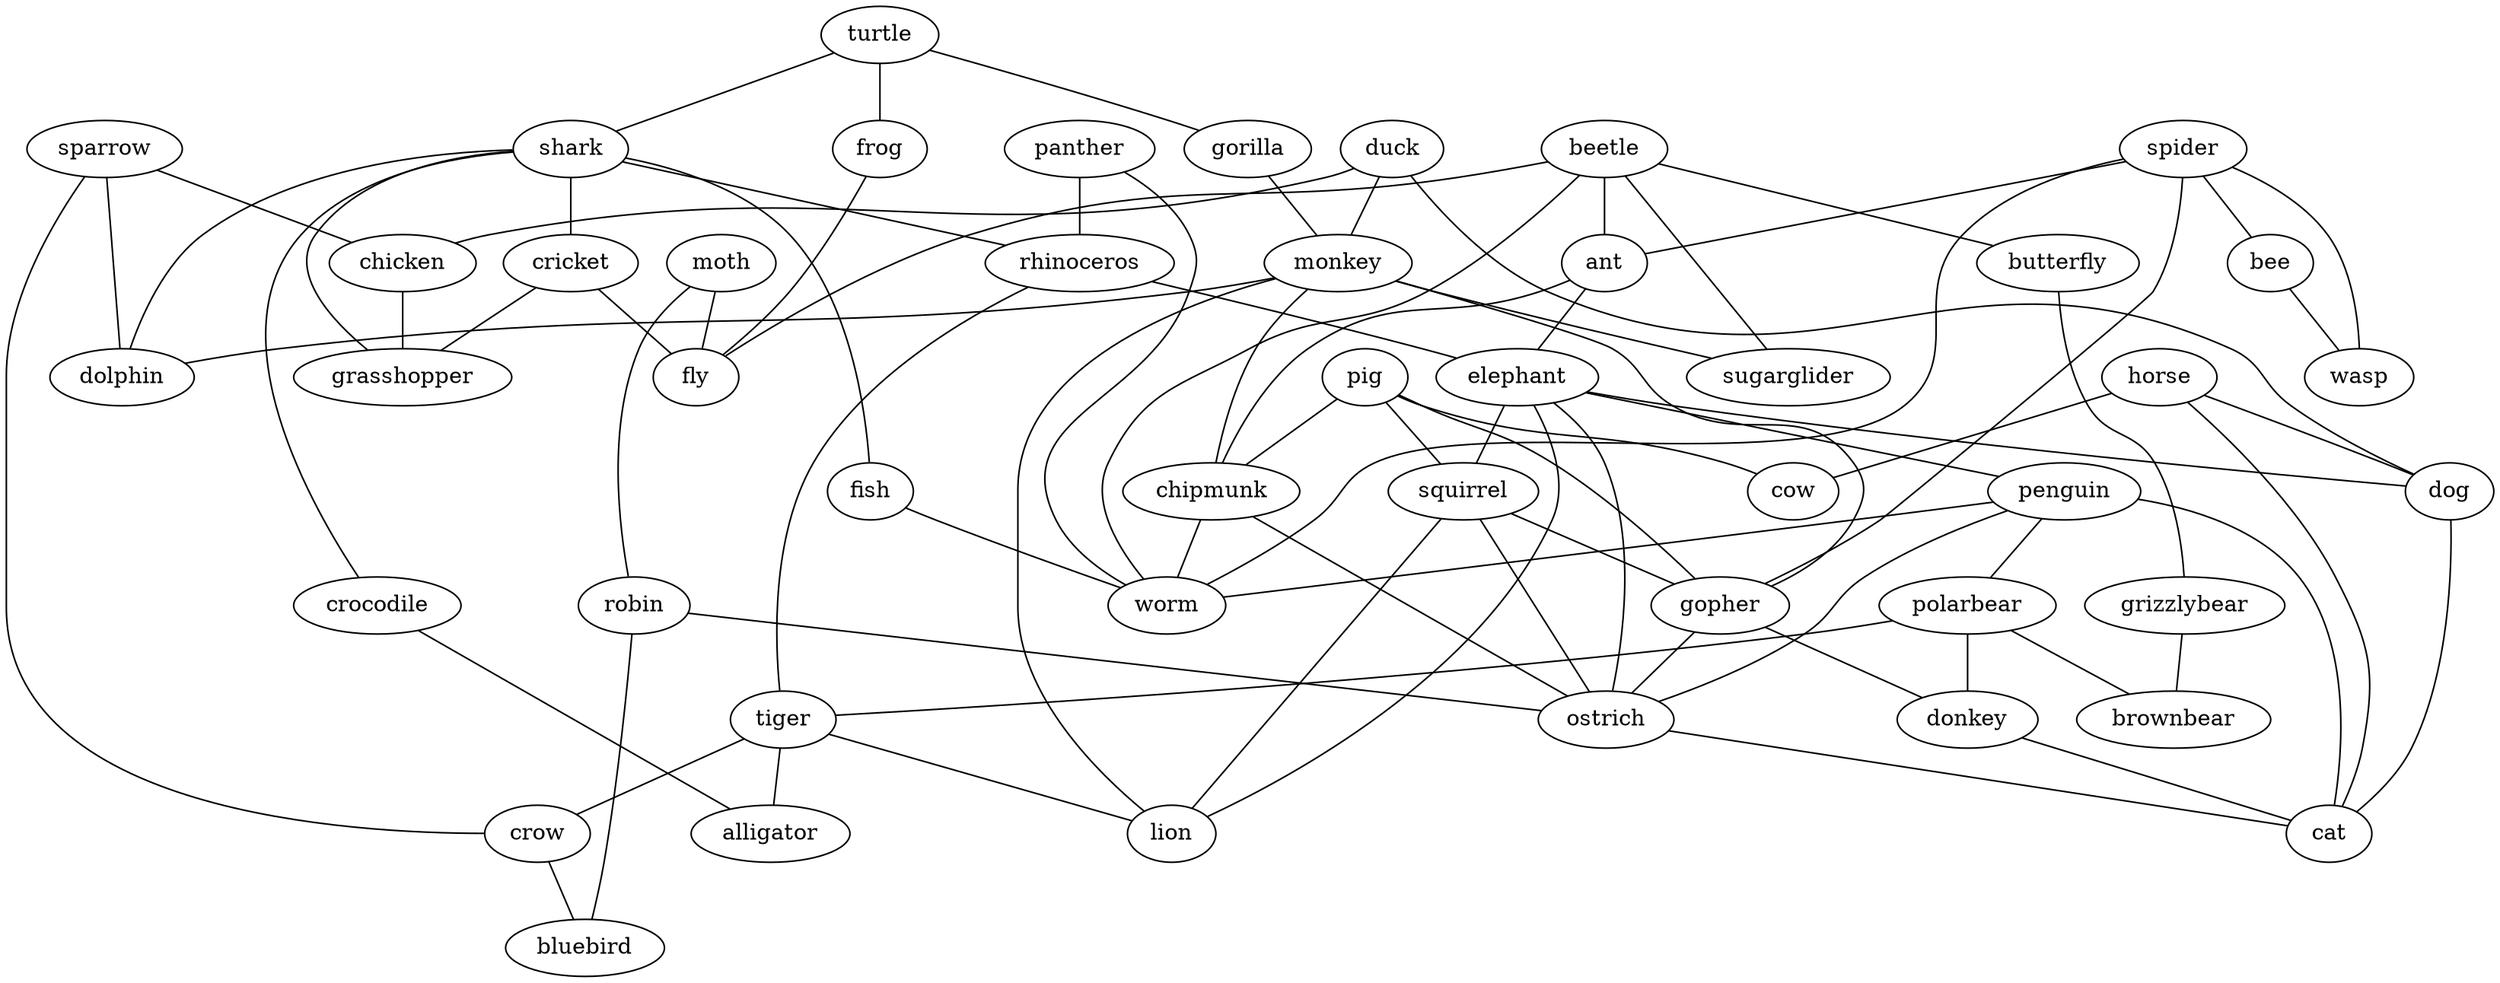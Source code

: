 strict graph  {
	turtle -- shark	 [weight=1];
	turtle -- gorilla	 [weight=1];
	turtle -- frog	 [weight=1];
	shark -- fish	 [weight=1];
	shark -- rhinoceros	 [weight=1];
	shark -- cricket	 [weight=1];
	shark -- dolphin	 [weight=1];
	shark -- grasshopper	 [weight=1];
	shark -- crocodile	 [weight=1];
	sparrow -- chicken	 [weight=1];
	sparrow -- dolphin	 [weight=1];
	sparrow -- crow	 [weight=1];
	moth -- robin	 [weight=1];
	moth -- fly	 [weight=1];
	panther -- rhinoceros	 [weight=1];
	panther -- worm	 [weight=1];
	fish -- worm	 [weight=1];
	beetle -- ant	 [weight=1];
	beetle -- butterfly	 [weight=1];
	beetle -- worm	 [weight=1];
	beetle -- fly	 [weight=1];
	beetle -- sugarglider	 [weight=1];
	spider -- ant	 [weight=1];
	spider -- gopher	 [weight=1];
	spider -- worm	 [weight=1];
	spider -- bee	 [weight=1];
	spider -- wasp	 [weight=1];
	pig -- chipmunk	 [weight=1];
	pig -- squirrel	 [weight=1];
	pig -- gopher	 [weight=1];
	pig -- cow	 [weight=1];
	ant -- elephant	 [weight=1];
	ant -- chipmunk	 [weight=1];
	duck -- chicken	 [weight=1];
	duck -- monkey	 [weight=1];
	duck -- dog	 [weight=1];
	robin -- bluebird	 [weight=1];
	robin -- ostrich	 [weight=1];
	chicken -- grasshopper	 [weight=1];
	gorilla -- monkey	 [weight=1];
	frog -- fly	 [weight=1];
	rhinoceros -- elephant	 [weight=1];
	rhinoceros -- tiger	 [weight=1];
	monkey -- chipmunk	 [weight=1];
	monkey -- dolphin	 [weight=1];
	monkey -- gopher	 [weight=1];
	monkey -- sugarglider	 [weight=1];
	monkey -- lion	 [weight=1];
	elephant -- penguin	 [weight=1];
	elephant -- squirrel	 [weight=1];
	elephant -- ostrich	 [weight=1];
	elephant -- dog	 [weight=1];
	elephant -- lion	 [weight=1];
	penguin -- polarbear	 [weight=1];
	penguin -- worm	 [weight=1];
	penguin -- ostrich	 [weight=1];
	penguin -- cat	 [weight=1];
	chipmunk -- worm	 [weight=1];
	chipmunk -- ostrich	 [weight=1];
	polarbear -- tiger	 [weight=1];
	polarbear -- donkey	 [weight=1];
	polarbear -- brownbear	 [weight=1];
	butterfly -- grizzlybear	 [weight=1];
	cricket -- grasshopper	 [weight=1];
	cricket -- fly	 [weight=1];
	grizzlybear -- brownbear	 [weight=1];
	squirrel -- gopher	 [weight=1];
	squirrel -- ostrich	 [weight=1];
	squirrel -- lion	 [weight=1];
	horse -- cow	 [weight=1];
	horse -- dog	 [weight=1];
	horse -- cat	 [weight=1];
	gopher -- donkey	 [weight=1];
	gopher -- ostrich	 [weight=1];
	tiger -- crow	 [weight=1];
	tiger -- lion	 [weight=1];
	tiger -- alligator	 [weight=1];
	crow -- bluebird	 [weight=1];
	donkey -- cat	 [weight=1];
	ostrich -- cat	 [weight=1];
	bee -- wasp	 [weight=1];
	crocodile -- alligator	 [weight=1];
	dog -- cat	 [weight=1];
}
